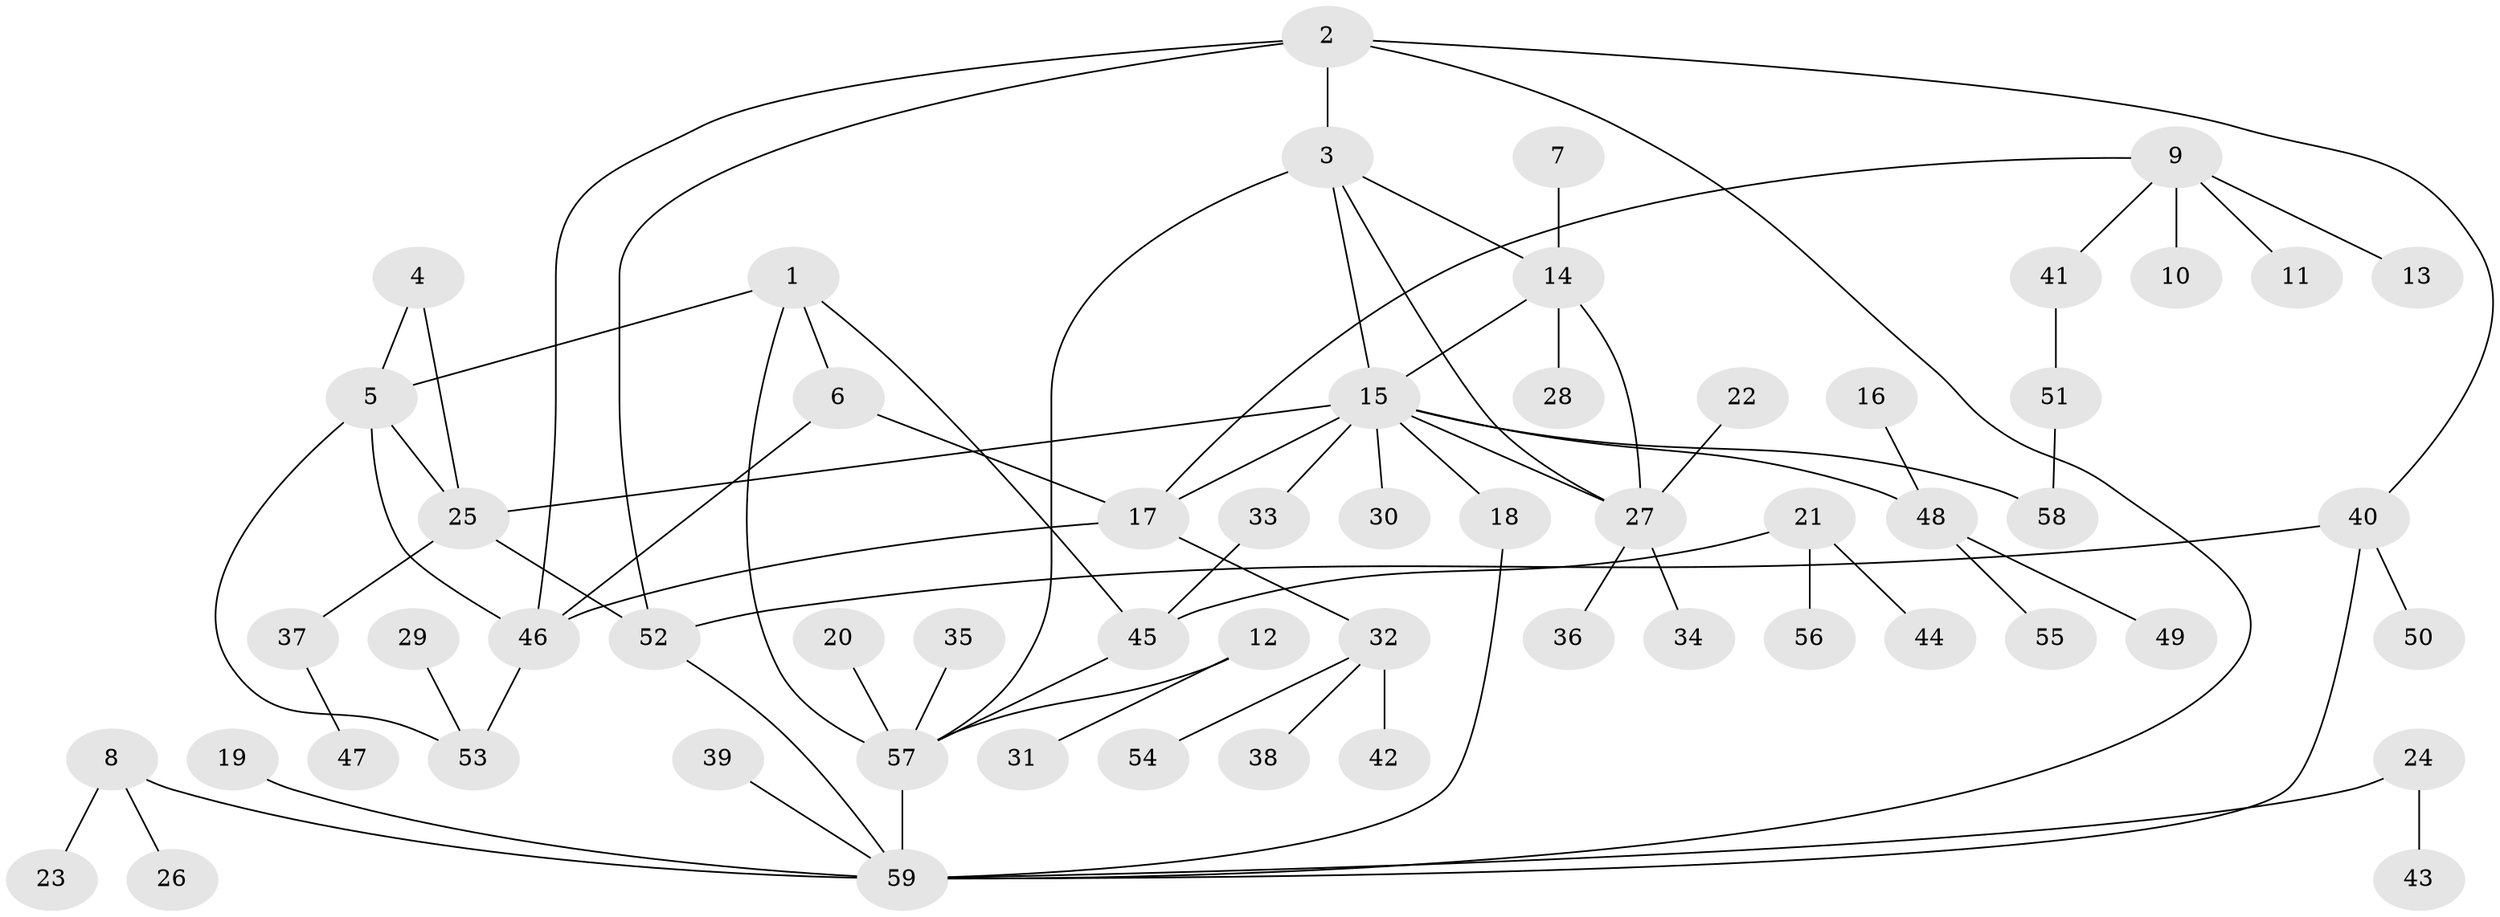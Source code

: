 // original degree distribution, {4: 0.03614457831325301, 6: 0.04819277108433735, 9: 0.012048192771084338, 5: 0.07228915662650602, 10: 0.012048192771084338, 11: 0.012048192771084338, 7: 0.04819277108433735, 3: 0.0963855421686747, 1: 0.5301204819277109, 2: 0.13253012048192772}
// Generated by graph-tools (version 1.1) at 2025/37/03/04/25 23:37:36]
// undirected, 59 vertices, 77 edges
graph export_dot {
  node [color=gray90,style=filled];
  1;
  2;
  3;
  4;
  5;
  6;
  7;
  8;
  9;
  10;
  11;
  12;
  13;
  14;
  15;
  16;
  17;
  18;
  19;
  20;
  21;
  22;
  23;
  24;
  25;
  26;
  27;
  28;
  29;
  30;
  31;
  32;
  33;
  34;
  35;
  36;
  37;
  38;
  39;
  40;
  41;
  42;
  43;
  44;
  45;
  46;
  47;
  48;
  49;
  50;
  51;
  52;
  53;
  54;
  55;
  56;
  57;
  58;
  59;
  1 -- 5 [weight=1.0];
  1 -- 6 [weight=1.0];
  1 -- 45 [weight=2.0];
  1 -- 57 [weight=2.0];
  2 -- 3 [weight=1.0];
  2 -- 40 [weight=1.0];
  2 -- 46 [weight=1.0];
  2 -- 52 [weight=1.0];
  2 -- 59 [weight=1.0];
  3 -- 14 [weight=1.0];
  3 -- 15 [weight=1.0];
  3 -- 27 [weight=1.0];
  3 -- 57 [weight=1.0];
  4 -- 5 [weight=2.0];
  4 -- 25 [weight=2.0];
  5 -- 25 [weight=1.0];
  5 -- 46 [weight=1.0];
  5 -- 53 [weight=1.0];
  6 -- 17 [weight=2.0];
  6 -- 46 [weight=2.0];
  7 -- 14 [weight=1.0];
  8 -- 23 [weight=1.0];
  8 -- 26 [weight=1.0];
  8 -- 59 [weight=1.0];
  9 -- 10 [weight=1.0];
  9 -- 11 [weight=1.0];
  9 -- 13 [weight=1.0];
  9 -- 17 [weight=1.0];
  9 -- 41 [weight=1.0];
  12 -- 31 [weight=1.0];
  12 -- 57 [weight=1.0];
  14 -- 15 [weight=1.0];
  14 -- 27 [weight=1.0];
  14 -- 28 [weight=1.0];
  15 -- 17 [weight=1.0];
  15 -- 18 [weight=1.0];
  15 -- 25 [weight=1.0];
  15 -- 27 [weight=1.0];
  15 -- 30 [weight=1.0];
  15 -- 33 [weight=1.0];
  15 -- 48 [weight=1.0];
  15 -- 58 [weight=1.0];
  16 -- 48 [weight=1.0];
  17 -- 32 [weight=1.0];
  17 -- 46 [weight=1.0];
  18 -- 59 [weight=1.0];
  19 -- 59 [weight=1.0];
  20 -- 57 [weight=1.0];
  21 -- 44 [weight=1.0];
  21 -- 45 [weight=1.0];
  21 -- 56 [weight=1.0];
  22 -- 27 [weight=1.0];
  24 -- 43 [weight=1.0];
  24 -- 59 [weight=1.0];
  25 -- 37 [weight=1.0];
  25 -- 52 [weight=1.0];
  27 -- 34 [weight=1.0];
  27 -- 36 [weight=1.0];
  29 -- 53 [weight=1.0];
  32 -- 38 [weight=1.0];
  32 -- 42 [weight=1.0];
  32 -- 54 [weight=1.0];
  33 -- 45 [weight=1.0];
  35 -- 57 [weight=1.0];
  37 -- 47 [weight=1.0];
  39 -- 59 [weight=1.0];
  40 -- 50 [weight=1.0];
  40 -- 52 [weight=1.0];
  40 -- 59 [weight=1.0];
  41 -- 51 [weight=1.0];
  45 -- 57 [weight=1.0];
  46 -- 53 [weight=1.0];
  48 -- 49 [weight=1.0];
  48 -- 55 [weight=1.0];
  51 -- 58 [weight=1.0];
  52 -- 59 [weight=1.0];
  57 -- 59 [weight=1.0];
}
